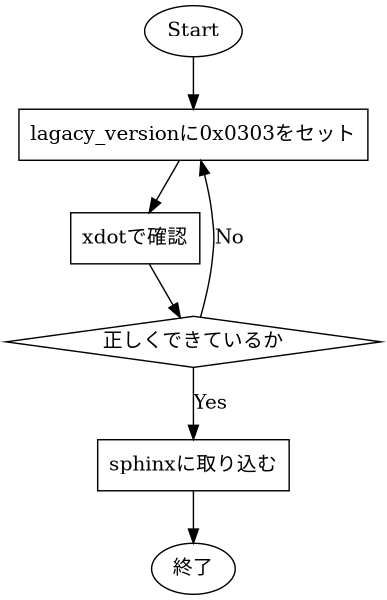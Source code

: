 // graphviz での作成の流れ

digraph G1 {

    graph [size="4,4"];
    node [shape=ellipse] a f ;
    node [shape=box] b c e ;
    node [shape=diamond] d ;
        a [label="Start"]; 
        b [label="lagacy_versionに0x0303をセット"];
        c [label="xdotで確認"];
        d [label="正しくできているか"];
        e [label="sphinxに取り込む"];
        f [label="終了"];
        
        
        a->b;
        b->c;
        c->d;
        d->e [label="Yes"];
        d->b [label="No"];
        e->f;
        
}
